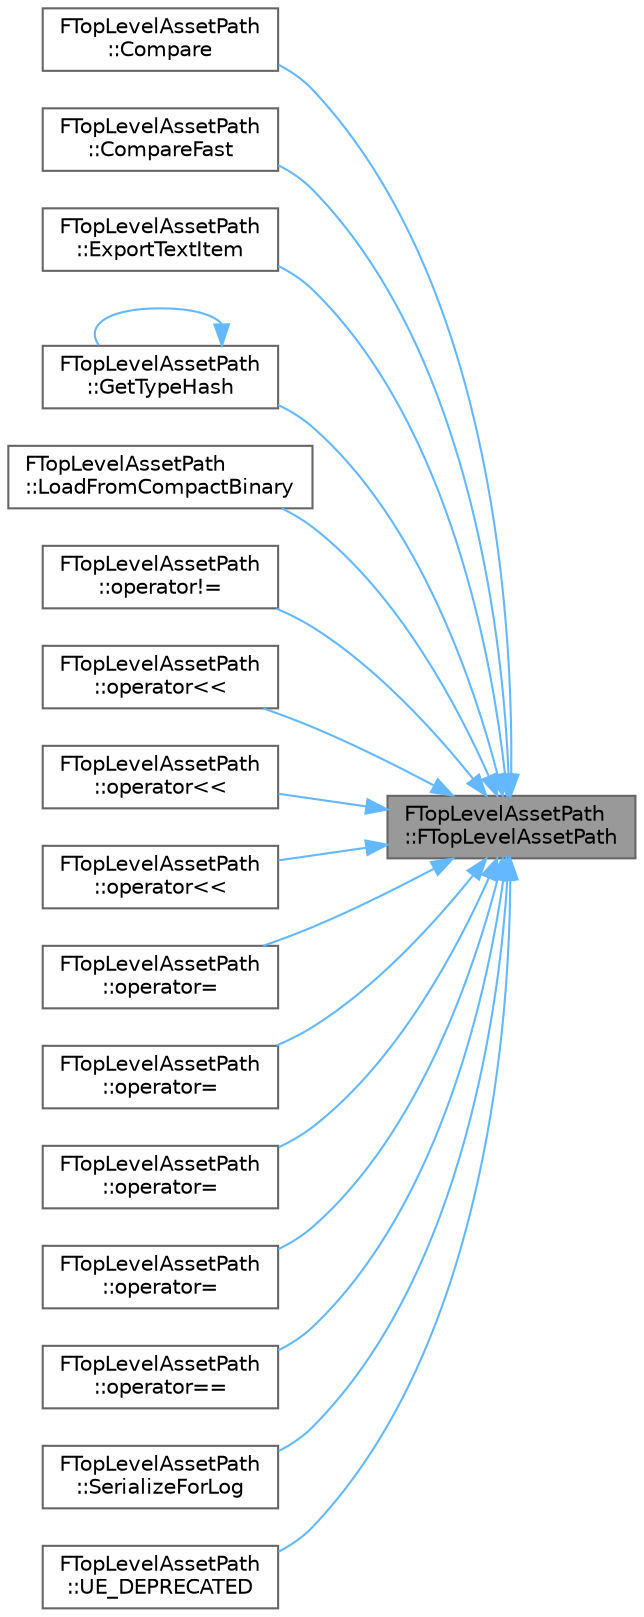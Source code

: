 digraph "FTopLevelAssetPath::FTopLevelAssetPath"
{
 // INTERACTIVE_SVG=YES
 // LATEX_PDF_SIZE
  bgcolor="transparent";
  edge [fontname=Helvetica,fontsize=10,labelfontname=Helvetica,labelfontsize=10];
  node [fontname=Helvetica,fontsize=10,shape=box,height=0.2,width=0.4];
  rankdir="RL";
  Node1 [id="Node000001",label="FTopLevelAssetPath\l::FTopLevelAssetPath",height=0.2,width=0.4,color="gray40", fillcolor="grey60", style="filled", fontcolor="black",tooltip=" "];
  Node1 -> Node2 [id="edge1_Node000001_Node000002",dir="back",color="steelblue1",style="solid",tooltip=" "];
  Node2 [id="Node000002",label="FTopLevelAssetPath\l::Compare",height=0.2,width=0.4,color="grey40", fillcolor="white", style="filled",URL="$d7/d36/structFTopLevelAssetPath.html#a067fe43e6670ff7e5a29198af59cd4ce",tooltip="Lexically compares two paths."];
  Node1 -> Node3 [id="edge2_Node000001_Node000003",dir="back",color="steelblue1",style="solid",tooltip=" "];
  Node3 [id="Node000003",label="FTopLevelAssetPath\l::CompareFast",height=0.2,width=0.4,color="grey40", fillcolor="white", style="filled",URL="$d7/d36/structFTopLevelAssetPath.html#a5f9c4f1ca2de3142e4f9fb669796d2ab",tooltip="Compares two paths in a fast non-lexical order that is only valid for process lifetime."];
  Node1 -> Node4 [id="edge3_Node000001_Node000004",dir="back",color="steelblue1",style="solid",tooltip=" "];
  Node4 [id="Node000004",label="FTopLevelAssetPath\l::ExportTextItem",height=0.2,width=0.4,color="grey40", fillcolor="white", style="filled",URL="$d7/d36/structFTopLevelAssetPath.html#aa94f6488112b3635f47115409908b613",tooltip=" "];
  Node1 -> Node5 [id="edge4_Node000001_Node000005",dir="back",color="steelblue1",style="solid",tooltip=" "];
  Node5 [id="Node000005",label="FTopLevelAssetPath\l::GetTypeHash",height=0.2,width=0.4,color="grey40", fillcolor="white", style="filled",URL="$d7/d36/structFTopLevelAssetPath.html#a0f3bce70439193912168373ce99418b1",tooltip=" "];
  Node5 -> Node5 [id="edge5_Node000005_Node000005",dir="back",color="steelblue1",style="solid",tooltip=" "];
  Node1 -> Node6 [id="edge6_Node000001_Node000006",dir="back",color="steelblue1",style="solid",tooltip=" "];
  Node6 [id="Node000006",label="FTopLevelAssetPath\l::LoadFromCompactBinary",height=0.2,width=0.4,color="grey40", fillcolor="white", style="filled",URL="$d7/d36/structFTopLevelAssetPath.html#ab4b718c08456c1c2bbc91ef05d327859",tooltip=" "];
  Node1 -> Node7 [id="edge7_Node000001_Node000007",dir="back",color="steelblue1",style="solid",tooltip=" "];
  Node7 [id="Node000007",label="FTopLevelAssetPath\l::operator!=",height=0.2,width=0.4,color="grey40", fillcolor="white", style="filled",URL="$d7/d36/structFTopLevelAssetPath.html#a1d80713c4cd260e64c59de8f6479d8d5",tooltip="Compares two paths for non-case-sensitive inequality."];
  Node1 -> Node8 [id="edge8_Node000001_Node000008",dir="back",color="steelblue1",style="solid",tooltip=" "];
  Node8 [id="Node000008",label="FTopLevelAssetPath\l::operator\<\<",height=0.2,width=0.4,color="grey40", fillcolor="white", style="filled",URL="$d7/d36/structFTopLevelAssetPath.html#a0cb5b86e2ba11e839c22786c19f43d56",tooltip="Serializes the internal path."];
  Node1 -> Node9 [id="edge9_Node000001_Node000009",dir="back",color="steelblue1",style="solid",tooltip=" "];
  Node9 [id="Node000009",label="FTopLevelAssetPath\l::operator\<\<",height=0.2,width=0.4,color="grey40", fillcolor="white", style="filled",URL="$d7/d36/structFTopLevelAssetPath.html#ab190e3e15f7b83524e8910a8363ffb17",tooltip=" "];
  Node1 -> Node10 [id="edge10_Node000001_Node000010",dir="back",color="steelblue1",style="solid",tooltip=" "];
  Node10 [id="Node000010",label="FTopLevelAssetPath\l::operator\<\<",height=0.2,width=0.4,color="grey40", fillcolor="white", style="filled",URL="$d7/d36/structFTopLevelAssetPath.html#ae6cc99fa0b0835f46a71a5c22a49381c",tooltip="Serializes the internal path."];
  Node1 -> Node11 [id="edge11_Node000001_Node000011",dir="back",color="steelblue1",style="solid",tooltip=" "];
  Node11 [id="Node000011",label="FTopLevelAssetPath\l::operator=",height=0.2,width=0.4,color="grey40", fillcolor="white", style="filled",URL="$d7/d36/structFTopLevelAssetPath.html#afea86852ead78281cff129685e122136",tooltip=" "];
  Node1 -> Node12 [id="edge12_Node000001_Node000012",dir="back",color="steelblue1",style="solid",tooltip=" "];
  Node12 [id="Node000012",label="FTopLevelAssetPath\l::operator=",height=0.2,width=0.4,color="grey40", fillcolor="white", style="filled",URL="$d7/d36/structFTopLevelAssetPath.html#a5934750ac293f22e3d97b39160ef0160",tooltip="Assign from the same types we can construct from."];
  Node1 -> Node13 [id="edge13_Node000001_Node000013",dir="back",color="steelblue1",style="solid",tooltip=" "];
  Node13 [id="Node000013",label="FTopLevelAssetPath\l::operator=",height=0.2,width=0.4,color="grey40", fillcolor="white", style="filled",URL="$d7/d36/structFTopLevelAssetPath.html#a1c3db30022e3b7682cc0f5b9d6f4acd9",tooltip=" "];
  Node1 -> Node14 [id="edge14_Node000001_Node000014",dir="back",color="steelblue1",style="solid",tooltip=" "];
  Node14 [id="Node000014",label="FTopLevelAssetPath\l::operator=",height=0.2,width=0.4,color="grey40", fillcolor="white", style="filled",URL="$d7/d36/structFTopLevelAssetPath.html#a76752aca2081b9417f0e3a2cd1b6453d",tooltip=" "];
  Node1 -> Node15 [id="edge15_Node000001_Node000015",dir="back",color="steelblue1",style="solid",tooltip=" "];
  Node15 [id="Node000015",label="FTopLevelAssetPath\l::operator==",height=0.2,width=0.4,color="grey40", fillcolor="white", style="filled",URL="$d7/d36/structFTopLevelAssetPath.html#a1688475be31be958c51cd25b7f7a1b96",tooltip="Compares two paths for non-case-sensitive equality."];
  Node1 -> Node16 [id="edge16_Node000001_Node000016",dir="back",color="steelblue1",style="solid",tooltip=" "];
  Node16 [id="Node000016",label="FTopLevelAssetPath\l::SerializeForLog",height=0.2,width=0.4,color="grey40", fillcolor="white", style="filled",URL="$d7/d36/structFTopLevelAssetPath.html#a0973a96e1d9825465f2ee1cad429c12e",tooltip=" "];
  Node1 -> Node17 [id="edge17_Node000001_Node000017",dir="back",color="steelblue1",style="solid",tooltip=" "];
  Node17 [id="Node000017",label="FTopLevelAssetPath\l::UE_DEPRECATED",height=0.2,width=0.4,color="grey40", fillcolor="white", style="filled",URL="$d7/d36/structFTopLevelAssetPath.html#a28a1a4eed25e5e4d4b50bb377798d08c",tooltip=" "];
}
